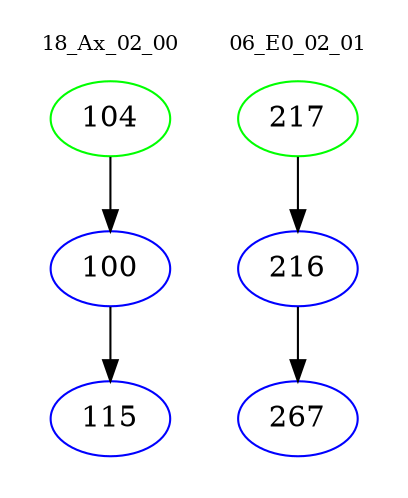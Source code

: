 digraph{
subgraph cluster_0 {
color = white
label = "18_Ax_02_00";
fontsize=10;
T0_104 [label="104", color="green"]
T0_104 -> T0_100 [color="black"]
T0_100 [label="100", color="blue"]
T0_100 -> T0_115 [color="black"]
T0_115 [label="115", color="blue"]
}
subgraph cluster_1 {
color = white
label = "06_E0_02_01";
fontsize=10;
T1_217 [label="217", color="green"]
T1_217 -> T1_216 [color="black"]
T1_216 [label="216", color="blue"]
T1_216 -> T1_267 [color="black"]
T1_267 [label="267", color="blue"]
}
}
